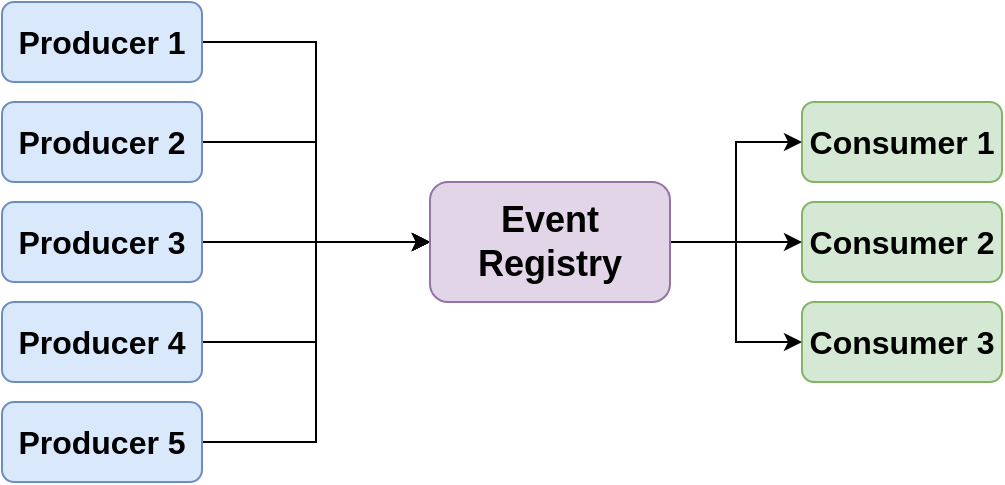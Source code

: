 <mxfile version="23.1.1" type="device">
  <diagram name="Seite-1" id="lrw-ulC-TRr8vgth_S0W">
    <mxGraphModel dx="641" dy="374" grid="1" gridSize="10" guides="1" tooltips="1" connect="1" arrows="1" fold="1" page="1" pageScale="1" pageWidth="827" pageHeight="1169" math="0" shadow="0">
      <root>
        <mxCell id="0" />
        <mxCell id="1" parent="0" />
        <mxCell id="-88GP-nZOCmdIrbu0Acq-10" style="edgeStyle=orthogonalEdgeStyle;rounded=0;orthogonalLoop=1;jettySize=auto;html=1;exitX=1;exitY=0.5;exitDx=0;exitDy=0;entryX=0;entryY=0.5;entryDx=0;entryDy=0;" edge="1" parent="1" source="-88GP-nZOCmdIrbu0Acq-1" target="-88GP-nZOCmdIrbu0Acq-9">
          <mxGeometry relative="1" as="geometry" />
        </mxCell>
        <mxCell id="-88GP-nZOCmdIrbu0Acq-1" value="Producer 1" style="rounded=1;whiteSpace=wrap;html=1;fontStyle=1;fillColor=#dae8fc;strokeColor=#6c8ebf;fontSize=16;" vertex="1" parent="1">
          <mxGeometry x="140" y="110" width="100" height="40" as="geometry" />
        </mxCell>
        <mxCell id="-88GP-nZOCmdIrbu0Acq-11" style="edgeStyle=orthogonalEdgeStyle;rounded=0;orthogonalLoop=1;jettySize=auto;html=1;exitX=1;exitY=0.5;exitDx=0;exitDy=0;entryX=0;entryY=0.5;entryDx=0;entryDy=0;" edge="1" parent="1" source="-88GP-nZOCmdIrbu0Acq-2" target="-88GP-nZOCmdIrbu0Acq-9">
          <mxGeometry relative="1" as="geometry" />
        </mxCell>
        <mxCell id="-88GP-nZOCmdIrbu0Acq-2" value="Producer 2" style="rounded=1;whiteSpace=wrap;html=1;fontStyle=1;fillColor=#dae8fc;strokeColor=#6c8ebf;fontSize=16;" vertex="1" parent="1">
          <mxGeometry x="140" y="160" width="100" height="40" as="geometry" />
        </mxCell>
        <mxCell id="-88GP-nZOCmdIrbu0Acq-12" style="edgeStyle=orthogonalEdgeStyle;rounded=0;orthogonalLoop=1;jettySize=auto;html=1;exitX=1;exitY=0.5;exitDx=0;exitDy=0;entryX=0;entryY=0.5;entryDx=0;entryDy=0;" edge="1" parent="1" source="-88GP-nZOCmdIrbu0Acq-3" target="-88GP-nZOCmdIrbu0Acq-9">
          <mxGeometry relative="1" as="geometry" />
        </mxCell>
        <mxCell id="-88GP-nZOCmdIrbu0Acq-3" value="Producer 3" style="rounded=1;whiteSpace=wrap;html=1;fontStyle=1;fillColor=#dae8fc;strokeColor=#6c8ebf;fontSize=16;" vertex="1" parent="1">
          <mxGeometry x="140" y="210" width="100" height="40" as="geometry" />
        </mxCell>
        <mxCell id="-88GP-nZOCmdIrbu0Acq-13" style="edgeStyle=orthogonalEdgeStyle;rounded=0;orthogonalLoop=1;jettySize=auto;html=1;exitX=1;exitY=0.5;exitDx=0;exitDy=0;entryX=0;entryY=0.5;entryDx=0;entryDy=0;" edge="1" parent="1" source="-88GP-nZOCmdIrbu0Acq-4" target="-88GP-nZOCmdIrbu0Acq-9">
          <mxGeometry relative="1" as="geometry" />
        </mxCell>
        <mxCell id="-88GP-nZOCmdIrbu0Acq-4" value="Producer 4" style="rounded=1;whiteSpace=wrap;html=1;fontStyle=1;fillColor=#dae8fc;strokeColor=#6c8ebf;fontSize=16;" vertex="1" parent="1">
          <mxGeometry x="140" y="260" width="100" height="40" as="geometry" />
        </mxCell>
        <mxCell id="-88GP-nZOCmdIrbu0Acq-14" style="edgeStyle=orthogonalEdgeStyle;rounded=0;orthogonalLoop=1;jettySize=auto;html=1;exitX=1;exitY=0.5;exitDx=0;exitDy=0;entryX=0;entryY=0.5;entryDx=0;entryDy=0;" edge="1" parent="1" source="-88GP-nZOCmdIrbu0Acq-5" target="-88GP-nZOCmdIrbu0Acq-9">
          <mxGeometry relative="1" as="geometry" />
        </mxCell>
        <mxCell id="-88GP-nZOCmdIrbu0Acq-5" value="Producer 5" style="rounded=1;whiteSpace=wrap;html=1;fontStyle=1;fillColor=#dae8fc;strokeColor=#6c8ebf;fontSize=16;" vertex="1" parent="1">
          <mxGeometry x="140" y="310" width="100" height="40" as="geometry" />
        </mxCell>
        <mxCell id="-88GP-nZOCmdIrbu0Acq-6" value="Consumer 1" style="rounded=1;whiteSpace=wrap;html=1;fontStyle=1;fillColor=#d5e8d4;strokeColor=#82b366;fontSize=16;" vertex="1" parent="1">
          <mxGeometry x="540" y="160" width="100" height="40" as="geometry" />
        </mxCell>
        <mxCell id="-88GP-nZOCmdIrbu0Acq-7" value="Consumer 2" style="rounded=1;whiteSpace=wrap;html=1;fontStyle=1;fillColor=#d5e8d4;strokeColor=#82b366;fontSize=16;" vertex="1" parent="1">
          <mxGeometry x="540" y="210" width="100" height="40" as="geometry" />
        </mxCell>
        <mxCell id="-88GP-nZOCmdIrbu0Acq-8" value="Consumer 3" style="rounded=1;whiteSpace=wrap;html=1;fontStyle=1;fillColor=#d5e8d4;strokeColor=#82b366;fontSize=16;" vertex="1" parent="1">
          <mxGeometry x="540" y="260" width="100" height="40" as="geometry" />
        </mxCell>
        <mxCell id="-88GP-nZOCmdIrbu0Acq-15" style="edgeStyle=orthogonalEdgeStyle;rounded=0;orthogonalLoop=1;jettySize=auto;html=1;exitX=1;exitY=0.5;exitDx=0;exitDy=0;entryX=0;entryY=0.5;entryDx=0;entryDy=0;" edge="1" parent="1" source="-88GP-nZOCmdIrbu0Acq-9" target="-88GP-nZOCmdIrbu0Acq-6">
          <mxGeometry relative="1" as="geometry" />
        </mxCell>
        <mxCell id="-88GP-nZOCmdIrbu0Acq-16" style="edgeStyle=orthogonalEdgeStyle;rounded=0;orthogonalLoop=1;jettySize=auto;html=1;exitX=1;exitY=0.5;exitDx=0;exitDy=0;entryX=0;entryY=0.5;entryDx=0;entryDy=0;" edge="1" parent="1" source="-88GP-nZOCmdIrbu0Acq-9" target="-88GP-nZOCmdIrbu0Acq-7">
          <mxGeometry relative="1" as="geometry" />
        </mxCell>
        <mxCell id="-88GP-nZOCmdIrbu0Acq-17" style="edgeStyle=orthogonalEdgeStyle;rounded=0;orthogonalLoop=1;jettySize=auto;html=1;exitX=1;exitY=0.5;exitDx=0;exitDy=0;entryX=0;entryY=0.5;entryDx=0;entryDy=0;" edge="1" parent="1" source="-88GP-nZOCmdIrbu0Acq-9" target="-88GP-nZOCmdIrbu0Acq-8">
          <mxGeometry relative="1" as="geometry" />
        </mxCell>
        <mxCell id="-88GP-nZOCmdIrbu0Acq-9" value="Event Registry" style="rounded=1;whiteSpace=wrap;html=1;fontStyle=1;fontSize=18;fillColor=#e1d5e7;strokeColor=#9673a6;" vertex="1" parent="1">
          <mxGeometry x="354" y="200" width="120" height="60" as="geometry" />
        </mxCell>
      </root>
    </mxGraphModel>
  </diagram>
</mxfile>
